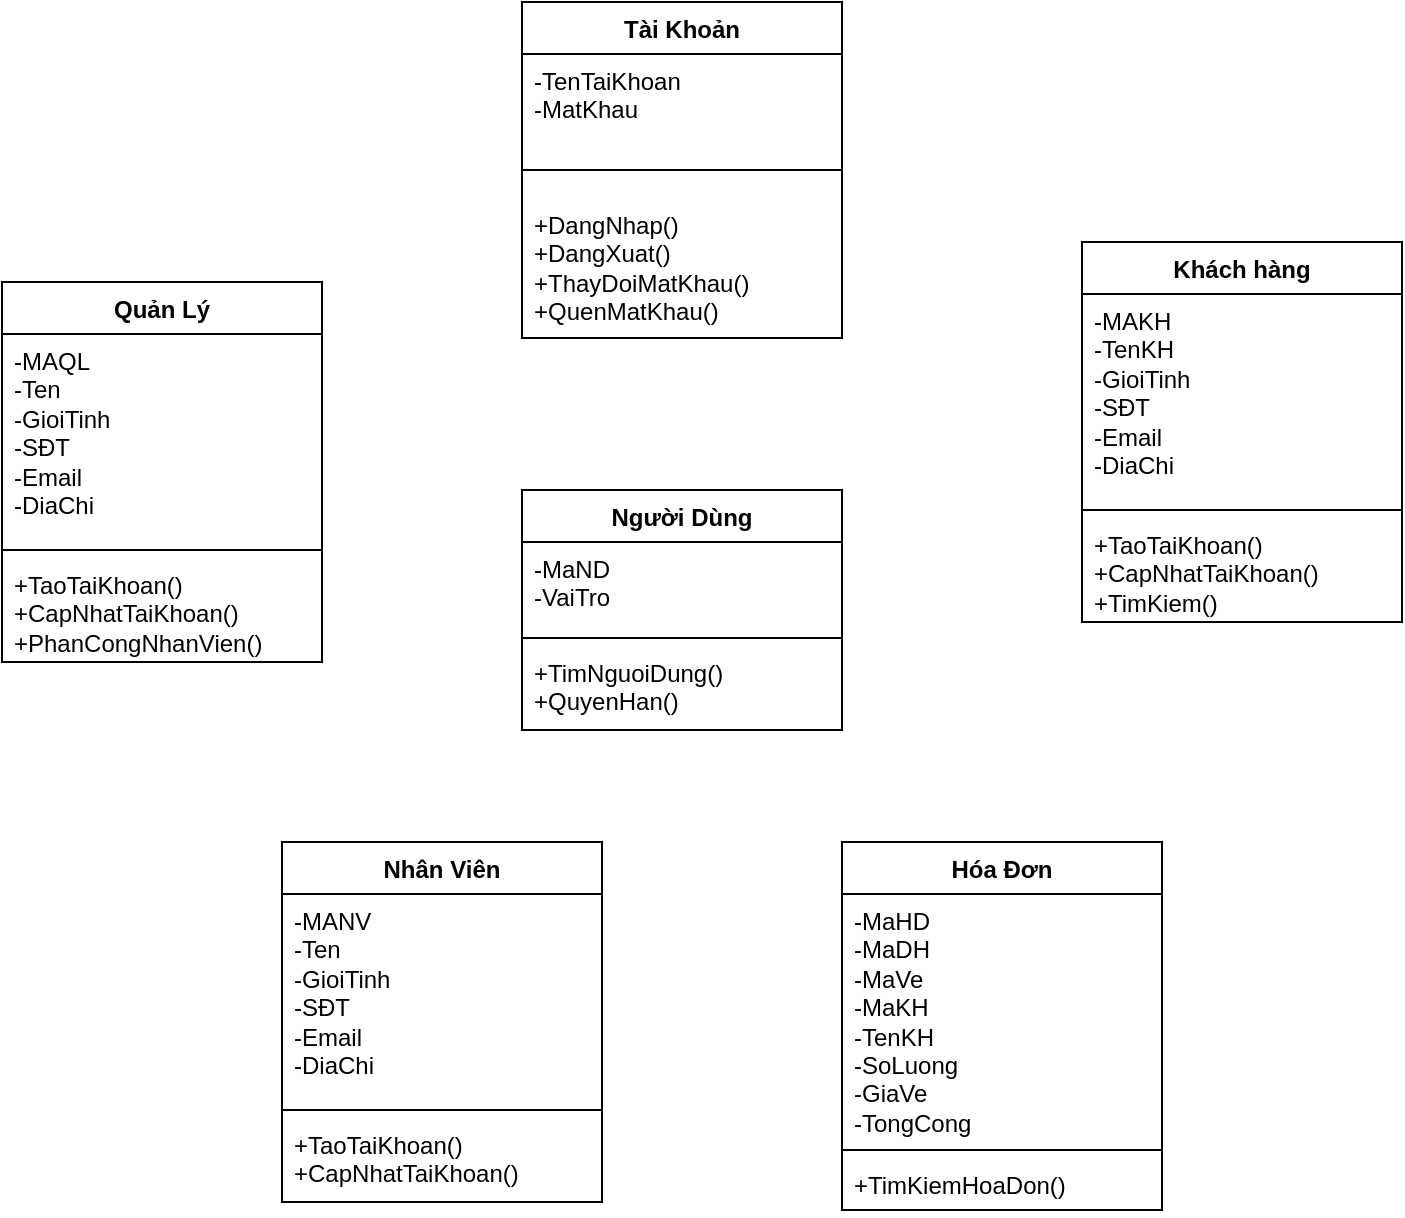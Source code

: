 <mxfile version="21.7.2" type="github">
  <diagram id="C5RBs43oDa-KdzZeNtuy" name="Page-1">
    <mxGraphModel dx="1500" dy="774" grid="1" gridSize="10" guides="1" tooltips="1" connect="1" arrows="1" fold="1" page="1" pageScale="1" pageWidth="827" pageHeight="1169" math="0" shadow="0">
      <root>
        <mxCell id="WIyWlLk6GJQsqaUBKTNV-0" />
        <mxCell id="WIyWlLk6GJQsqaUBKTNV-1" parent="WIyWlLk6GJQsqaUBKTNV-0" />
        <mxCell id="BTrGEd2tWCoXPLmtfdmU-4" value="Quản Lý" style="swimlane;fontStyle=1;align=center;verticalAlign=top;childLayout=stackLayout;horizontal=1;startSize=26;horizontalStack=0;resizeParent=1;resizeParentMax=0;resizeLast=0;collapsible=1;marginBottom=0;whiteSpace=wrap;html=1;" vertex="1" parent="WIyWlLk6GJQsqaUBKTNV-1">
          <mxGeometry x="30" y="160" width="160" height="190" as="geometry" />
        </mxCell>
        <mxCell id="BTrGEd2tWCoXPLmtfdmU-5" value="-MAQL&lt;br&gt;-Ten&lt;br&gt;-GioiTinh&lt;br&gt;-SĐT&lt;br&gt;-Email&lt;br&gt;-DiaChi" style="text;strokeColor=none;fillColor=none;align=left;verticalAlign=top;spacingLeft=4;spacingRight=4;overflow=hidden;rotatable=0;points=[[0,0.5],[1,0.5]];portConstraint=eastwest;whiteSpace=wrap;html=1;" vertex="1" parent="BTrGEd2tWCoXPLmtfdmU-4">
          <mxGeometry y="26" width="160" height="104" as="geometry" />
        </mxCell>
        <mxCell id="BTrGEd2tWCoXPLmtfdmU-6" value="" style="line;strokeWidth=1;fillColor=none;align=left;verticalAlign=middle;spacingTop=-1;spacingLeft=3;spacingRight=3;rotatable=0;labelPosition=right;points=[];portConstraint=eastwest;strokeColor=inherit;" vertex="1" parent="BTrGEd2tWCoXPLmtfdmU-4">
          <mxGeometry y="130" width="160" height="8" as="geometry" />
        </mxCell>
        <mxCell id="BTrGEd2tWCoXPLmtfdmU-7" value="+TaoTaiKhoan()&lt;br&gt;+CapNhatTaiKhoan()&lt;br&gt;+PhanCongNhanVien()" style="text;strokeColor=none;fillColor=none;align=left;verticalAlign=top;spacingLeft=4;spacingRight=4;overflow=hidden;rotatable=0;points=[[0,0.5],[1,0.5]];portConstraint=eastwest;whiteSpace=wrap;html=1;" vertex="1" parent="BTrGEd2tWCoXPLmtfdmU-4">
          <mxGeometry y="138" width="160" height="52" as="geometry" />
        </mxCell>
        <mxCell id="BTrGEd2tWCoXPLmtfdmU-9" value="Tài Khoản" style="swimlane;fontStyle=1;align=center;verticalAlign=top;childLayout=stackLayout;horizontal=1;startSize=26;horizontalStack=0;resizeParent=1;resizeParentMax=0;resizeLast=0;collapsible=1;marginBottom=0;whiteSpace=wrap;html=1;" vertex="1" parent="WIyWlLk6GJQsqaUBKTNV-1">
          <mxGeometry x="290" y="20" width="160" height="168" as="geometry" />
        </mxCell>
        <mxCell id="BTrGEd2tWCoXPLmtfdmU-10" value="-TenTaiKhoan&lt;br&gt;-MatKhau" style="text;strokeColor=none;fillColor=none;align=left;verticalAlign=top;spacingLeft=4;spacingRight=4;overflow=hidden;rotatable=0;points=[[0,0.5],[1,0.5]];portConstraint=eastwest;whiteSpace=wrap;html=1;" vertex="1" parent="BTrGEd2tWCoXPLmtfdmU-9">
          <mxGeometry y="26" width="160" height="44" as="geometry" />
        </mxCell>
        <mxCell id="BTrGEd2tWCoXPLmtfdmU-11" value="" style="line;strokeWidth=1;fillColor=none;align=left;verticalAlign=middle;spacingTop=-1;spacingLeft=3;spacingRight=3;rotatable=0;labelPosition=right;points=[];portConstraint=eastwest;strokeColor=inherit;" vertex="1" parent="BTrGEd2tWCoXPLmtfdmU-9">
          <mxGeometry y="70" width="160" height="28" as="geometry" />
        </mxCell>
        <mxCell id="BTrGEd2tWCoXPLmtfdmU-12" value="+DangNhap()&lt;br&gt;+DangXuat()&lt;br&gt;+ThayDoiMatKhau()&lt;br&gt;+QuenMatKhau()" style="text;strokeColor=none;fillColor=none;align=left;verticalAlign=top;spacingLeft=4;spacingRight=4;overflow=hidden;rotatable=0;points=[[0,0.5],[1,0.5]];portConstraint=eastwest;whiteSpace=wrap;html=1;" vertex="1" parent="BTrGEd2tWCoXPLmtfdmU-9">
          <mxGeometry y="98" width="160" height="70" as="geometry" />
        </mxCell>
        <mxCell id="BTrGEd2tWCoXPLmtfdmU-13" value="Người Dùng" style="swimlane;fontStyle=1;align=center;verticalAlign=top;childLayout=stackLayout;horizontal=1;startSize=26;horizontalStack=0;resizeParent=1;resizeParentMax=0;resizeLast=0;collapsible=1;marginBottom=0;whiteSpace=wrap;html=1;" vertex="1" parent="WIyWlLk6GJQsqaUBKTNV-1">
          <mxGeometry x="290" y="264" width="160" height="120" as="geometry" />
        </mxCell>
        <mxCell id="BTrGEd2tWCoXPLmtfdmU-14" value="-MaND&lt;br&gt;-VaiTro" style="text;strokeColor=none;fillColor=none;align=left;verticalAlign=top;spacingLeft=4;spacingRight=4;overflow=hidden;rotatable=0;points=[[0,0.5],[1,0.5]];portConstraint=eastwest;whiteSpace=wrap;html=1;" vertex="1" parent="BTrGEd2tWCoXPLmtfdmU-13">
          <mxGeometry y="26" width="160" height="44" as="geometry" />
        </mxCell>
        <mxCell id="BTrGEd2tWCoXPLmtfdmU-15" value="" style="line;strokeWidth=1;fillColor=none;align=left;verticalAlign=middle;spacingTop=-1;spacingLeft=3;spacingRight=3;rotatable=0;labelPosition=right;points=[];portConstraint=eastwest;strokeColor=inherit;" vertex="1" parent="BTrGEd2tWCoXPLmtfdmU-13">
          <mxGeometry y="70" width="160" height="8" as="geometry" />
        </mxCell>
        <mxCell id="BTrGEd2tWCoXPLmtfdmU-16" value="+TimNguoiDung()&lt;br&gt;+QuyenHan()" style="text;strokeColor=none;fillColor=none;align=left;verticalAlign=top;spacingLeft=4;spacingRight=4;overflow=hidden;rotatable=0;points=[[0,0.5],[1,0.5]];portConstraint=eastwest;whiteSpace=wrap;html=1;" vertex="1" parent="BTrGEd2tWCoXPLmtfdmU-13">
          <mxGeometry y="78" width="160" height="42" as="geometry" />
        </mxCell>
        <mxCell id="BTrGEd2tWCoXPLmtfdmU-17" value="Khách hàng" style="swimlane;fontStyle=1;align=center;verticalAlign=top;childLayout=stackLayout;horizontal=1;startSize=26;horizontalStack=0;resizeParent=1;resizeParentMax=0;resizeLast=0;collapsible=1;marginBottom=0;whiteSpace=wrap;html=1;" vertex="1" parent="WIyWlLk6GJQsqaUBKTNV-1">
          <mxGeometry x="570" y="140" width="160" height="190" as="geometry" />
        </mxCell>
        <mxCell id="BTrGEd2tWCoXPLmtfdmU-18" value="-MAKH&lt;br&gt;-TenKH&lt;br&gt;-GioiTinh&lt;br&gt;-SĐT&lt;br&gt;-Email&lt;br&gt;-DiaChi" style="text;strokeColor=none;fillColor=none;align=left;verticalAlign=top;spacingLeft=4;spacingRight=4;overflow=hidden;rotatable=0;points=[[0,0.5],[1,0.5]];portConstraint=eastwest;whiteSpace=wrap;html=1;" vertex="1" parent="BTrGEd2tWCoXPLmtfdmU-17">
          <mxGeometry y="26" width="160" height="104" as="geometry" />
        </mxCell>
        <mxCell id="BTrGEd2tWCoXPLmtfdmU-19" value="" style="line;strokeWidth=1;fillColor=none;align=left;verticalAlign=middle;spacingTop=-1;spacingLeft=3;spacingRight=3;rotatable=0;labelPosition=right;points=[];portConstraint=eastwest;strokeColor=inherit;" vertex="1" parent="BTrGEd2tWCoXPLmtfdmU-17">
          <mxGeometry y="130" width="160" height="8" as="geometry" />
        </mxCell>
        <mxCell id="BTrGEd2tWCoXPLmtfdmU-20" value="+TaoTaiKhoan()&lt;br&gt;+CapNhatTaiKhoan()&lt;br&gt;+TimKiem()" style="text;strokeColor=none;fillColor=none;align=left;verticalAlign=top;spacingLeft=4;spacingRight=4;overflow=hidden;rotatable=0;points=[[0,0.5],[1,0.5]];portConstraint=eastwest;whiteSpace=wrap;html=1;" vertex="1" parent="BTrGEd2tWCoXPLmtfdmU-17">
          <mxGeometry y="138" width="160" height="52" as="geometry" />
        </mxCell>
        <mxCell id="BTrGEd2tWCoXPLmtfdmU-22" value="Nhân Viên" style="swimlane;fontStyle=1;align=center;verticalAlign=top;childLayout=stackLayout;horizontal=1;startSize=26;horizontalStack=0;resizeParent=1;resizeParentMax=0;resizeLast=0;collapsible=1;marginBottom=0;whiteSpace=wrap;html=1;" vertex="1" parent="WIyWlLk6GJQsqaUBKTNV-1">
          <mxGeometry x="170" y="440" width="160" height="180" as="geometry" />
        </mxCell>
        <mxCell id="BTrGEd2tWCoXPLmtfdmU-23" value="-MANV&lt;br&gt;-Ten&lt;br&gt;-GioiTinh&lt;br&gt;-SĐT&lt;br&gt;-Email&lt;br&gt;-DiaChi" style="text;strokeColor=none;fillColor=none;align=left;verticalAlign=top;spacingLeft=4;spacingRight=4;overflow=hidden;rotatable=0;points=[[0,0.5],[1,0.5]];portConstraint=eastwest;whiteSpace=wrap;html=1;" vertex="1" parent="BTrGEd2tWCoXPLmtfdmU-22">
          <mxGeometry y="26" width="160" height="104" as="geometry" />
        </mxCell>
        <mxCell id="BTrGEd2tWCoXPLmtfdmU-24" value="" style="line;strokeWidth=1;fillColor=none;align=left;verticalAlign=middle;spacingTop=-1;spacingLeft=3;spacingRight=3;rotatable=0;labelPosition=right;points=[];portConstraint=eastwest;strokeColor=inherit;" vertex="1" parent="BTrGEd2tWCoXPLmtfdmU-22">
          <mxGeometry y="130" width="160" height="8" as="geometry" />
        </mxCell>
        <mxCell id="BTrGEd2tWCoXPLmtfdmU-25" value="+TaoTaiKhoan()&lt;br&gt;+CapNhatTaiKhoan()" style="text;strokeColor=none;fillColor=none;align=left;verticalAlign=top;spacingLeft=4;spacingRight=4;overflow=hidden;rotatable=0;points=[[0,0.5],[1,0.5]];portConstraint=eastwest;whiteSpace=wrap;html=1;" vertex="1" parent="BTrGEd2tWCoXPLmtfdmU-22">
          <mxGeometry y="138" width="160" height="42" as="geometry" />
        </mxCell>
        <mxCell id="BTrGEd2tWCoXPLmtfdmU-26" value="Hóa Đơn" style="swimlane;fontStyle=1;align=center;verticalAlign=top;childLayout=stackLayout;horizontal=1;startSize=26;horizontalStack=0;resizeParent=1;resizeParentMax=0;resizeLast=0;collapsible=1;marginBottom=0;whiteSpace=wrap;html=1;" vertex="1" parent="WIyWlLk6GJQsqaUBKTNV-1">
          <mxGeometry x="450" y="440" width="160" height="184" as="geometry" />
        </mxCell>
        <mxCell id="BTrGEd2tWCoXPLmtfdmU-27" value="-MaHD&lt;br&gt;-MaDH&lt;br&gt;-MaVe&lt;br&gt;-MaKH&lt;br&gt;-TenKH&lt;br&gt;-SoLuong&lt;br&gt;-GiaVe&lt;br&gt;-TongCong" style="text;strokeColor=none;fillColor=none;align=left;verticalAlign=top;spacingLeft=4;spacingRight=4;overflow=hidden;rotatable=0;points=[[0,0.5],[1,0.5]];portConstraint=eastwest;whiteSpace=wrap;html=1;" vertex="1" parent="BTrGEd2tWCoXPLmtfdmU-26">
          <mxGeometry y="26" width="160" height="124" as="geometry" />
        </mxCell>
        <mxCell id="BTrGEd2tWCoXPLmtfdmU-28" value="" style="line;strokeWidth=1;fillColor=none;align=left;verticalAlign=middle;spacingTop=-1;spacingLeft=3;spacingRight=3;rotatable=0;labelPosition=right;points=[];portConstraint=eastwest;strokeColor=inherit;" vertex="1" parent="BTrGEd2tWCoXPLmtfdmU-26">
          <mxGeometry y="150" width="160" height="8" as="geometry" />
        </mxCell>
        <mxCell id="BTrGEd2tWCoXPLmtfdmU-29" value="+TimKiemHoaDon()" style="text;strokeColor=none;fillColor=none;align=left;verticalAlign=top;spacingLeft=4;spacingRight=4;overflow=hidden;rotatable=0;points=[[0,0.5],[1,0.5]];portConstraint=eastwest;whiteSpace=wrap;html=1;" vertex="1" parent="BTrGEd2tWCoXPLmtfdmU-26">
          <mxGeometry y="158" width="160" height="26" as="geometry" />
        </mxCell>
      </root>
    </mxGraphModel>
  </diagram>
</mxfile>
